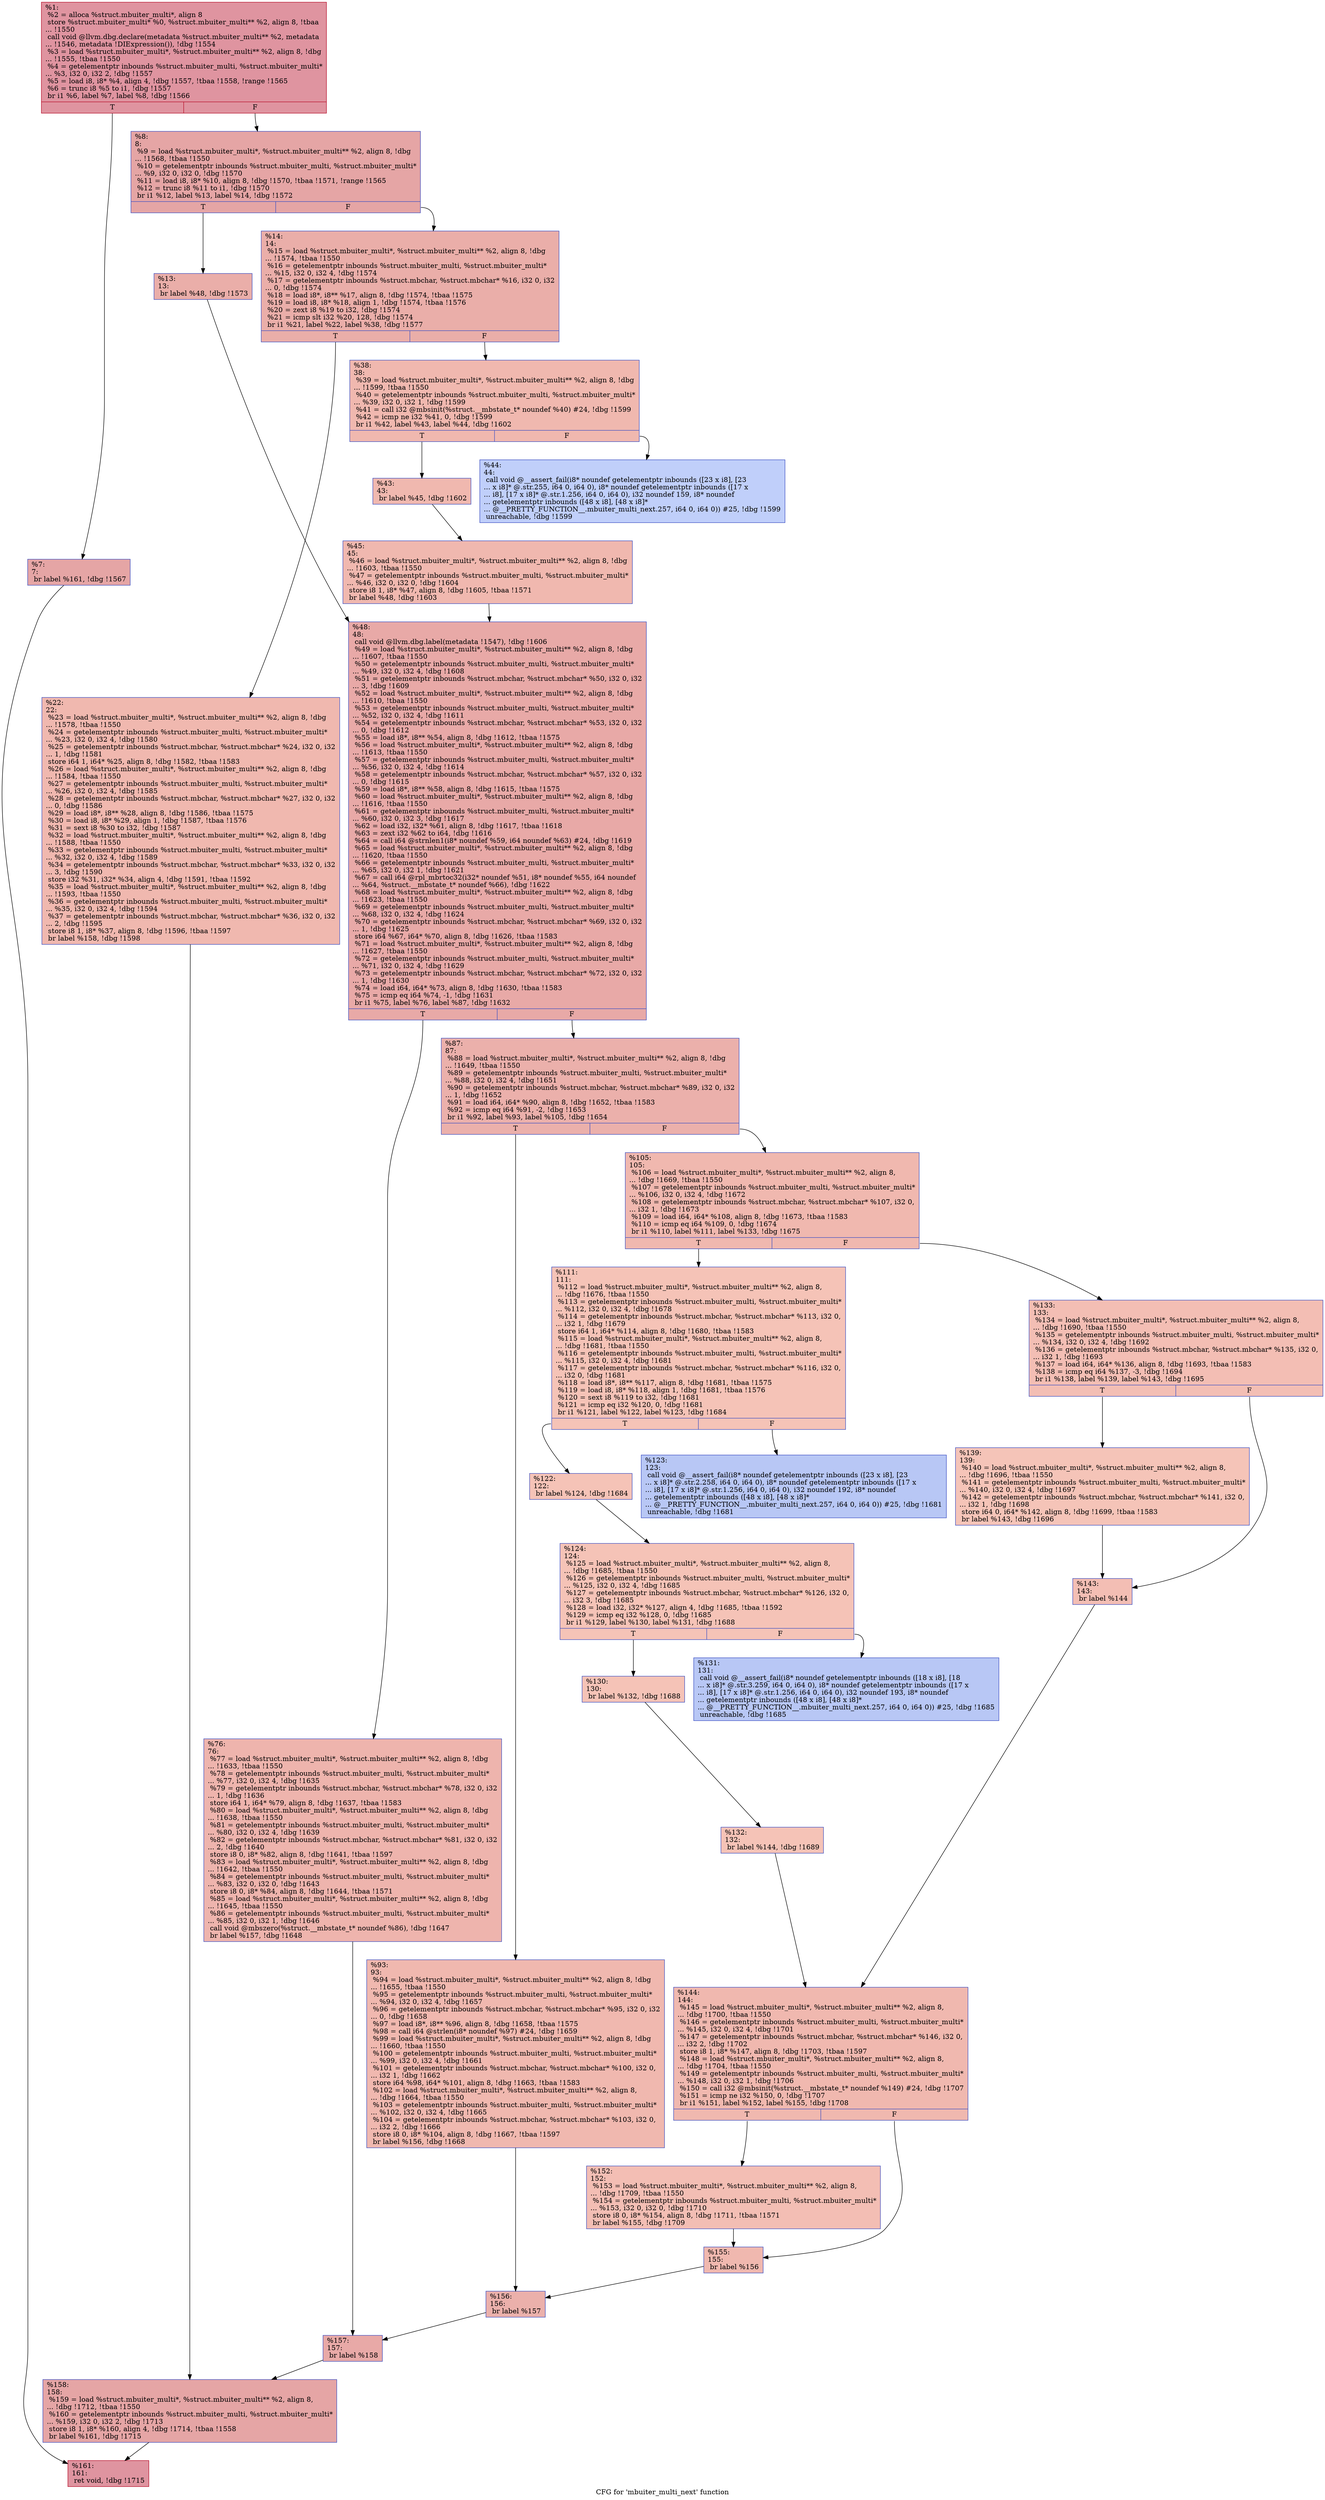 digraph "CFG for 'mbuiter_multi_next' function" {
	label="CFG for 'mbuiter_multi_next' function";

	Node0x26fd610 [shape=record,color="#b70d28ff", style=filled, fillcolor="#b70d2870",label="{%1:\l  %2 = alloca %struct.mbuiter_multi*, align 8\l  store %struct.mbuiter_multi* %0, %struct.mbuiter_multi** %2, align 8, !tbaa\l... !1550\l  call void @llvm.dbg.declare(metadata %struct.mbuiter_multi** %2, metadata\l... !1546, metadata !DIExpression()), !dbg !1554\l  %3 = load %struct.mbuiter_multi*, %struct.mbuiter_multi** %2, align 8, !dbg\l... !1555, !tbaa !1550\l  %4 = getelementptr inbounds %struct.mbuiter_multi, %struct.mbuiter_multi*\l... %3, i32 0, i32 2, !dbg !1557\l  %5 = load i8, i8* %4, align 4, !dbg !1557, !tbaa !1558, !range !1565\l  %6 = trunc i8 %5 to i1, !dbg !1557\l  br i1 %6, label %7, label %8, !dbg !1566\l|{<s0>T|<s1>F}}"];
	Node0x26fd610:s0 -> Node0x26fd770;
	Node0x26fd610:s1 -> Node0x26fd7c0;
	Node0x26fd770 [shape=record,color="#3d50c3ff", style=filled, fillcolor="#c5333470",label="{%7:\l7:                                                \l  br label %161, !dbg !1567\l}"];
	Node0x26fd770 -> Node0x26fe0d0;
	Node0x26fd7c0 [shape=record,color="#3d50c3ff", style=filled, fillcolor="#c5333470",label="{%8:\l8:                                                \l  %9 = load %struct.mbuiter_multi*, %struct.mbuiter_multi** %2, align 8, !dbg\l... !1568, !tbaa !1550\l  %10 = getelementptr inbounds %struct.mbuiter_multi, %struct.mbuiter_multi*\l... %9, i32 0, i32 0, !dbg !1570\l  %11 = load i8, i8* %10, align 8, !dbg !1570, !tbaa !1571, !range !1565\l  %12 = trunc i8 %11 to i1, !dbg !1570\l  br i1 %12, label %13, label %14, !dbg !1572\l|{<s0>T|<s1>F}}"];
	Node0x26fd7c0:s0 -> Node0x26fd810;
	Node0x26fd7c0:s1 -> Node0x26fd860;
	Node0x26fd810 [shape=record,color="#3d50c3ff", style=filled, fillcolor="#d0473d70",label="{%13:\l13:                                               \l  br label %48, !dbg !1573\l}"];
	Node0x26fd810 -> Node0x26fda40;
	Node0x26fd860 [shape=record,color="#3d50c3ff", style=filled, fillcolor="#d0473d70",label="{%14:\l14:                                               \l  %15 = load %struct.mbuiter_multi*, %struct.mbuiter_multi** %2, align 8, !dbg\l... !1574, !tbaa !1550\l  %16 = getelementptr inbounds %struct.mbuiter_multi, %struct.mbuiter_multi*\l... %15, i32 0, i32 4, !dbg !1574\l  %17 = getelementptr inbounds %struct.mbchar, %struct.mbchar* %16, i32 0, i32\l... 0, !dbg !1574\l  %18 = load i8*, i8** %17, align 8, !dbg !1574, !tbaa !1575\l  %19 = load i8, i8* %18, align 1, !dbg !1574, !tbaa !1576\l  %20 = zext i8 %19 to i32, !dbg !1574\l  %21 = icmp slt i32 %20, 128, !dbg !1574\l  br i1 %21, label %22, label %38, !dbg !1577\l|{<s0>T|<s1>F}}"];
	Node0x26fd860:s0 -> Node0x26fd8b0;
	Node0x26fd860:s1 -> Node0x26fd900;
	Node0x26fd8b0 [shape=record,color="#3d50c3ff", style=filled, fillcolor="#dc5d4a70",label="{%22:\l22:                                               \l  %23 = load %struct.mbuiter_multi*, %struct.mbuiter_multi** %2, align 8, !dbg\l... !1578, !tbaa !1550\l  %24 = getelementptr inbounds %struct.mbuiter_multi, %struct.mbuiter_multi*\l... %23, i32 0, i32 4, !dbg !1580\l  %25 = getelementptr inbounds %struct.mbchar, %struct.mbchar* %24, i32 0, i32\l... 1, !dbg !1581\l  store i64 1, i64* %25, align 8, !dbg !1582, !tbaa !1583\l  %26 = load %struct.mbuiter_multi*, %struct.mbuiter_multi** %2, align 8, !dbg\l... !1584, !tbaa !1550\l  %27 = getelementptr inbounds %struct.mbuiter_multi, %struct.mbuiter_multi*\l... %26, i32 0, i32 4, !dbg !1585\l  %28 = getelementptr inbounds %struct.mbchar, %struct.mbchar* %27, i32 0, i32\l... 0, !dbg !1586\l  %29 = load i8*, i8** %28, align 8, !dbg !1586, !tbaa !1575\l  %30 = load i8, i8* %29, align 1, !dbg !1587, !tbaa !1576\l  %31 = sext i8 %30 to i32, !dbg !1587\l  %32 = load %struct.mbuiter_multi*, %struct.mbuiter_multi** %2, align 8, !dbg\l... !1588, !tbaa !1550\l  %33 = getelementptr inbounds %struct.mbuiter_multi, %struct.mbuiter_multi*\l... %32, i32 0, i32 4, !dbg !1589\l  %34 = getelementptr inbounds %struct.mbchar, %struct.mbchar* %33, i32 0, i32\l... 3, !dbg !1590\l  store i32 %31, i32* %34, align 4, !dbg !1591, !tbaa !1592\l  %35 = load %struct.mbuiter_multi*, %struct.mbuiter_multi** %2, align 8, !dbg\l... !1593, !tbaa !1550\l  %36 = getelementptr inbounds %struct.mbuiter_multi, %struct.mbuiter_multi*\l... %35, i32 0, i32 4, !dbg !1594\l  %37 = getelementptr inbounds %struct.mbchar, %struct.mbchar* %36, i32 0, i32\l... 2, !dbg !1595\l  store i8 1, i8* %37, align 8, !dbg !1596, !tbaa !1597\l  br label %158, !dbg !1598\l}"];
	Node0x26fd8b0 -> Node0x26fe080;
	Node0x26fd900 [shape=record,color="#3d50c3ff", style=filled, fillcolor="#dc5d4a70",label="{%38:\l38:                                               \l  %39 = load %struct.mbuiter_multi*, %struct.mbuiter_multi** %2, align 8, !dbg\l... !1599, !tbaa !1550\l  %40 = getelementptr inbounds %struct.mbuiter_multi, %struct.mbuiter_multi*\l... %39, i32 0, i32 1, !dbg !1599\l  %41 = call i32 @mbsinit(%struct.__mbstate_t* noundef %40) #24, !dbg !1599\l  %42 = icmp ne i32 %41, 0, !dbg !1599\l  br i1 %42, label %43, label %44, !dbg !1602\l|{<s0>T|<s1>F}}"];
	Node0x26fd900:s0 -> Node0x26fd950;
	Node0x26fd900:s1 -> Node0x26fd9a0;
	Node0x26fd950 [shape=record,color="#3d50c3ff", style=filled, fillcolor="#dc5d4a70",label="{%43:\l43:                                               \l  br label %45, !dbg !1602\l}"];
	Node0x26fd950 -> Node0x26fd9f0;
	Node0x26fd9a0 [shape=record,color="#3d50c3ff", style=filled, fillcolor="#7093f370",label="{%44:\l44:                                               \l  call void @__assert_fail(i8* noundef getelementptr inbounds ([23 x i8], [23\l... x i8]* @.str.255, i64 0, i64 0), i8* noundef getelementptr inbounds ([17 x\l... i8], [17 x i8]* @.str.1.256, i64 0, i64 0), i32 noundef 159, i8* noundef\l... getelementptr inbounds ([48 x i8], [48 x i8]*\l... @__PRETTY_FUNCTION__.mbuiter_multi_next.257, i64 0, i64 0)) #25, !dbg !1599\l  unreachable, !dbg !1599\l}"];
	Node0x26fd9f0 [shape=record,color="#3d50c3ff", style=filled, fillcolor="#dc5d4a70",label="{%45:\l45:                                               \l  %46 = load %struct.mbuiter_multi*, %struct.mbuiter_multi** %2, align 8, !dbg\l... !1603, !tbaa !1550\l  %47 = getelementptr inbounds %struct.mbuiter_multi, %struct.mbuiter_multi*\l... %46, i32 0, i32 0, !dbg !1604\l  store i8 1, i8* %47, align 8, !dbg !1605, !tbaa !1571\l  br label %48, !dbg !1603\l}"];
	Node0x26fd9f0 -> Node0x26fda40;
	Node0x26fda40 [shape=record,color="#3d50c3ff", style=filled, fillcolor="#ca3b3770",label="{%48:\l48:                                               \l  call void @llvm.dbg.label(metadata !1547), !dbg !1606\l  %49 = load %struct.mbuiter_multi*, %struct.mbuiter_multi** %2, align 8, !dbg\l... !1607, !tbaa !1550\l  %50 = getelementptr inbounds %struct.mbuiter_multi, %struct.mbuiter_multi*\l... %49, i32 0, i32 4, !dbg !1608\l  %51 = getelementptr inbounds %struct.mbchar, %struct.mbchar* %50, i32 0, i32\l... 3, !dbg !1609\l  %52 = load %struct.mbuiter_multi*, %struct.mbuiter_multi** %2, align 8, !dbg\l... !1610, !tbaa !1550\l  %53 = getelementptr inbounds %struct.mbuiter_multi, %struct.mbuiter_multi*\l... %52, i32 0, i32 4, !dbg !1611\l  %54 = getelementptr inbounds %struct.mbchar, %struct.mbchar* %53, i32 0, i32\l... 0, !dbg !1612\l  %55 = load i8*, i8** %54, align 8, !dbg !1612, !tbaa !1575\l  %56 = load %struct.mbuiter_multi*, %struct.mbuiter_multi** %2, align 8, !dbg\l... !1613, !tbaa !1550\l  %57 = getelementptr inbounds %struct.mbuiter_multi, %struct.mbuiter_multi*\l... %56, i32 0, i32 4, !dbg !1614\l  %58 = getelementptr inbounds %struct.mbchar, %struct.mbchar* %57, i32 0, i32\l... 0, !dbg !1615\l  %59 = load i8*, i8** %58, align 8, !dbg !1615, !tbaa !1575\l  %60 = load %struct.mbuiter_multi*, %struct.mbuiter_multi** %2, align 8, !dbg\l... !1616, !tbaa !1550\l  %61 = getelementptr inbounds %struct.mbuiter_multi, %struct.mbuiter_multi*\l... %60, i32 0, i32 3, !dbg !1617\l  %62 = load i32, i32* %61, align 8, !dbg !1617, !tbaa !1618\l  %63 = zext i32 %62 to i64, !dbg !1616\l  %64 = call i64 @strnlen1(i8* noundef %59, i64 noundef %63) #24, !dbg !1619\l  %65 = load %struct.mbuiter_multi*, %struct.mbuiter_multi** %2, align 8, !dbg\l... !1620, !tbaa !1550\l  %66 = getelementptr inbounds %struct.mbuiter_multi, %struct.mbuiter_multi*\l... %65, i32 0, i32 1, !dbg !1621\l  %67 = call i64 @rpl_mbrtoc32(i32* noundef %51, i8* noundef %55, i64 noundef\l... %64, %struct.__mbstate_t* noundef %66), !dbg !1622\l  %68 = load %struct.mbuiter_multi*, %struct.mbuiter_multi** %2, align 8, !dbg\l... !1623, !tbaa !1550\l  %69 = getelementptr inbounds %struct.mbuiter_multi, %struct.mbuiter_multi*\l... %68, i32 0, i32 4, !dbg !1624\l  %70 = getelementptr inbounds %struct.mbchar, %struct.mbchar* %69, i32 0, i32\l... 1, !dbg !1625\l  store i64 %67, i64* %70, align 8, !dbg !1626, !tbaa !1583\l  %71 = load %struct.mbuiter_multi*, %struct.mbuiter_multi** %2, align 8, !dbg\l... !1627, !tbaa !1550\l  %72 = getelementptr inbounds %struct.mbuiter_multi, %struct.mbuiter_multi*\l... %71, i32 0, i32 4, !dbg !1629\l  %73 = getelementptr inbounds %struct.mbchar, %struct.mbchar* %72, i32 0, i32\l... 1, !dbg !1630\l  %74 = load i64, i64* %73, align 8, !dbg !1630, !tbaa !1583\l  %75 = icmp eq i64 %74, -1, !dbg !1631\l  br i1 %75, label %76, label %87, !dbg !1632\l|{<s0>T|<s1>F}}"];
	Node0x26fda40:s0 -> Node0x26fda90;
	Node0x26fda40:s1 -> Node0x26fdae0;
	Node0x26fda90 [shape=record,color="#3d50c3ff", style=filled, fillcolor="#d8564670",label="{%76:\l76:                                               \l  %77 = load %struct.mbuiter_multi*, %struct.mbuiter_multi** %2, align 8, !dbg\l... !1633, !tbaa !1550\l  %78 = getelementptr inbounds %struct.mbuiter_multi, %struct.mbuiter_multi*\l... %77, i32 0, i32 4, !dbg !1635\l  %79 = getelementptr inbounds %struct.mbchar, %struct.mbchar* %78, i32 0, i32\l... 1, !dbg !1636\l  store i64 1, i64* %79, align 8, !dbg !1637, !tbaa !1583\l  %80 = load %struct.mbuiter_multi*, %struct.mbuiter_multi** %2, align 8, !dbg\l... !1638, !tbaa !1550\l  %81 = getelementptr inbounds %struct.mbuiter_multi, %struct.mbuiter_multi*\l... %80, i32 0, i32 4, !dbg !1639\l  %82 = getelementptr inbounds %struct.mbchar, %struct.mbchar* %81, i32 0, i32\l... 2, !dbg !1640\l  store i8 0, i8* %82, align 8, !dbg !1641, !tbaa !1597\l  %83 = load %struct.mbuiter_multi*, %struct.mbuiter_multi** %2, align 8, !dbg\l... !1642, !tbaa !1550\l  %84 = getelementptr inbounds %struct.mbuiter_multi, %struct.mbuiter_multi*\l... %83, i32 0, i32 0, !dbg !1643\l  store i8 0, i8* %84, align 8, !dbg !1644, !tbaa !1571\l  %85 = load %struct.mbuiter_multi*, %struct.mbuiter_multi** %2, align 8, !dbg\l... !1645, !tbaa !1550\l  %86 = getelementptr inbounds %struct.mbuiter_multi, %struct.mbuiter_multi*\l... %85, i32 0, i32 1, !dbg !1646\l  call void @mbszero(%struct.__mbstate_t* noundef %86), !dbg !1647\l  br label %157, !dbg !1648\l}"];
	Node0x26fda90 -> Node0x26fe030;
	Node0x26fdae0 [shape=record,color="#3d50c3ff", style=filled, fillcolor="#d24b4070",label="{%87:\l87:                                               \l  %88 = load %struct.mbuiter_multi*, %struct.mbuiter_multi** %2, align 8, !dbg\l... !1649, !tbaa !1550\l  %89 = getelementptr inbounds %struct.mbuiter_multi, %struct.mbuiter_multi*\l... %88, i32 0, i32 4, !dbg !1651\l  %90 = getelementptr inbounds %struct.mbchar, %struct.mbchar* %89, i32 0, i32\l... 1, !dbg !1652\l  %91 = load i64, i64* %90, align 8, !dbg !1652, !tbaa !1583\l  %92 = icmp eq i64 %91, -2, !dbg !1653\l  br i1 %92, label %93, label %105, !dbg !1654\l|{<s0>T|<s1>F}}"];
	Node0x26fdae0:s0 -> Node0x26fdb30;
	Node0x26fdae0:s1 -> Node0x26fdb80;
	Node0x26fdb30 [shape=record,color="#3d50c3ff", style=filled, fillcolor="#dc5d4a70",label="{%93:\l93:                                               \l  %94 = load %struct.mbuiter_multi*, %struct.mbuiter_multi** %2, align 8, !dbg\l... !1655, !tbaa !1550\l  %95 = getelementptr inbounds %struct.mbuiter_multi, %struct.mbuiter_multi*\l... %94, i32 0, i32 4, !dbg !1657\l  %96 = getelementptr inbounds %struct.mbchar, %struct.mbchar* %95, i32 0, i32\l... 0, !dbg !1658\l  %97 = load i8*, i8** %96, align 8, !dbg !1658, !tbaa !1575\l  %98 = call i64 @strlen(i8* noundef %97) #24, !dbg !1659\l  %99 = load %struct.mbuiter_multi*, %struct.mbuiter_multi** %2, align 8, !dbg\l... !1660, !tbaa !1550\l  %100 = getelementptr inbounds %struct.mbuiter_multi, %struct.mbuiter_multi*\l... %99, i32 0, i32 4, !dbg !1661\l  %101 = getelementptr inbounds %struct.mbchar, %struct.mbchar* %100, i32 0,\l... i32 1, !dbg !1662\l  store i64 %98, i64* %101, align 8, !dbg !1663, !tbaa !1583\l  %102 = load %struct.mbuiter_multi*, %struct.mbuiter_multi** %2, align 8,\l... !dbg !1664, !tbaa !1550\l  %103 = getelementptr inbounds %struct.mbuiter_multi, %struct.mbuiter_multi*\l... %102, i32 0, i32 4, !dbg !1665\l  %104 = getelementptr inbounds %struct.mbchar, %struct.mbchar* %103, i32 0,\l... i32 2, !dbg !1666\l  store i8 0, i8* %104, align 8, !dbg !1667, !tbaa !1597\l  br label %156, !dbg !1668\l}"];
	Node0x26fdb30 -> Node0x26fdfe0;
	Node0x26fdb80 [shape=record,color="#3d50c3ff", style=filled, fillcolor="#dc5d4a70",label="{%105:\l105:                                              \l  %106 = load %struct.mbuiter_multi*, %struct.mbuiter_multi** %2, align 8,\l... !dbg !1669, !tbaa !1550\l  %107 = getelementptr inbounds %struct.mbuiter_multi, %struct.mbuiter_multi*\l... %106, i32 0, i32 4, !dbg !1672\l  %108 = getelementptr inbounds %struct.mbchar, %struct.mbchar* %107, i32 0,\l... i32 1, !dbg !1673\l  %109 = load i64, i64* %108, align 8, !dbg !1673, !tbaa !1583\l  %110 = icmp eq i64 %109, 0, !dbg !1674\l  br i1 %110, label %111, label %133, !dbg !1675\l|{<s0>T|<s1>F}}"];
	Node0x26fdb80:s0 -> Node0x26fdbd0;
	Node0x26fdb80:s1 -> Node0x26fde00;
	Node0x26fdbd0 [shape=record,color="#3d50c3ff", style=filled, fillcolor="#e8765c70",label="{%111:\l111:                                              \l  %112 = load %struct.mbuiter_multi*, %struct.mbuiter_multi** %2, align 8,\l... !dbg !1676, !tbaa !1550\l  %113 = getelementptr inbounds %struct.mbuiter_multi, %struct.mbuiter_multi*\l... %112, i32 0, i32 4, !dbg !1678\l  %114 = getelementptr inbounds %struct.mbchar, %struct.mbchar* %113, i32 0,\l... i32 1, !dbg !1679\l  store i64 1, i64* %114, align 8, !dbg !1680, !tbaa !1583\l  %115 = load %struct.mbuiter_multi*, %struct.mbuiter_multi** %2, align 8,\l... !dbg !1681, !tbaa !1550\l  %116 = getelementptr inbounds %struct.mbuiter_multi, %struct.mbuiter_multi*\l... %115, i32 0, i32 4, !dbg !1681\l  %117 = getelementptr inbounds %struct.mbchar, %struct.mbchar* %116, i32 0,\l... i32 0, !dbg !1681\l  %118 = load i8*, i8** %117, align 8, !dbg !1681, !tbaa !1575\l  %119 = load i8, i8* %118, align 1, !dbg !1681, !tbaa !1576\l  %120 = sext i8 %119 to i32, !dbg !1681\l  %121 = icmp eq i32 %120, 0, !dbg !1681\l  br i1 %121, label %122, label %123, !dbg !1684\l|{<s0>T|<s1>F}}"];
	Node0x26fdbd0:s0 -> Node0x26fdc20;
	Node0x26fdbd0:s1 -> Node0x26fdc70;
	Node0x26fdc20 [shape=record,color="#3d50c3ff", style=filled, fillcolor="#e8765c70",label="{%122:\l122:                                              \l  br label %124, !dbg !1684\l}"];
	Node0x26fdc20 -> Node0x26fdcc0;
	Node0x26fdc70 [shape=record,color="#3d50c3ff", style=filled, fillcolor="#5f7fe870",label="{%123:\l123:                                              \l  call void @__assert_fail(i8* noundef getelementptr inbounds ([23 x i8], [23\l... x i8]* @.str.2.258, i64 0, i64 0), i8* noundef getelementptr inbounds ([17 x\l... i8], [17 x i8]* @.str.1.256, i64 0, i64 0), i32 noundef 192, i8* noundef\l... getelementptr inbounds ([48 x i8], [48 x i8]*\l... @__PRETTY_FUNCTION__.mbuiter_multi_next.257, i64 0, i64 0)) #25, !dbg !1681\l  unreachable, !dbg !1681\l}"];
	Node0x26fdcc0 [shape=record,color="#3d50c3ff", style=filled, fillcolor="#e8765c70",label="{%124:\l124:                                              \l  %125 = load %struct.mbuiter_multi*, %struct.mbuiter_multi** %2, align 8,\l... !dbg !1685, !tbaa !1550\l  %126 = getelementptr inbounds %struct.mbuiter_multi, %struct.mbuiter_multi*\l... %125, i32 0, i32 4, !dbg !1685\l  %127 = getelementptr inbounds %struct.mbchar, %struct.mbchar* %126, i32 0,\l... i32 3, !dbg !1685\l  %128 = load i32, i32* %127, align 4, !dbg !1685, !tbaa !1592\l  %129 = icmp eq i32 %128, 0, !dbg !1685\l  br i1 %129, label %130, label %131, !dbg !1688\l|{<s0>T|<s1>F}}"];
	Node0x26fdcc0:s0 -> Node0x26fdd10;
	Node0x26fdcc0:s1 -> Node0x26fdd60;
	Node0x26fdd10 [shape=record,color="#3d50c3ff", style=filled, fillcolor="#e8765c70",label="{%130:\l130:                                              \l  br label %132, !dbg !1688\l}"];
	Node0x26fdd10 -> Node0x26fddb0;
	Node0x26fdd60 [shape=record,color="#3d50c3ff", style=filled, fillcolor="#5f7fe870",label="{%131:\l131:                                              \l  call void @__assert_fail(i8* noundef getelementptr inbounds ([18 x i8], [18\l... x i8]* @.str.3.259, i64 0, i64 0), i8* noundef getelementptr inbounds ([17 x\l... i8], [17 x i8]* @.str.1.256, i64 0, i64 0), i32 noundef 193, i8* noundef\l... getelementptr inbounds ([48 x i8], [48 x i8]*\l... @__PRETTY_FUNCTION__.mbuiter_multi_next.257, i64 0, i64 0)) #25, !dbg !1685\l  unreachable, !dbg !1685\l}"];
	Node0x26fddb0 [shape=record,color="#3d50c3ff", style=filled, fillcolor="#e8765c70",label="{%132:\l132:                                              \l  br label %144, !dbg !1689\l}"];
	Node0x26fddb0 -> Node0x26fdef0;
	Node0x26fde00 [shape=record,color="#3d50c3ff", style=filled, fillcolor="#e36c5570",label="{%133:\l133:                                              \l  %134 = load %struct.mbuiter_multi*, %struct.mbuiter_multi** %2, align 8,\l... !dbg !1690, !tbaa !1550\l  %135 = getelementptr inbounds %struct.mbuiter_multi, %struct.mbuiter_multi*\l... %134, i32 0, i32 4, !dbg !1692\l  %136 = getelementptr inbounds %struct.mbchar, %struct.mbchar* %135, i32 0,\l... i32 1, !dbg !1693\l  %137 = load i64, i64* %136, align 8, !dbg !1693, !tbaa !1583\l  %138 = icmp eq i64 %137, -3, !dbg !1694\l  br i1 %138, label %139, label %143, !dbg !1695\l|{<s0>T|<s1>F}}"];
	Node0x26fde00:s0 -> Node0x26fde50;
	Node0x26fde00:s1 -> Node0x26fdea0;
	Node0x26fde50 [shape=record,color="#3d50c3ff", style=filled, fillcolor="#e97a5f70",label="{%139:\l139:                                              \l  %140 = load %struct.mbuiter_multi*, %struct.mbuiter_multi** %2, align 8,\l... !dbg !1696, !tbaa !1550\l  %141 = getelementptr inbounds %struct.mbuiter_multi, %struct.mbuiter_multi*\l... %140, i32 0, i32 4, !dbg !1697\l  %142 = getelementptr inbounds %struct.mbchar, %struct.mbchar* %141, i32 0,\l... i32 1, !dbg !1698\l  store i64 0, i64* %142, align 8, !dbg !1699, !tbaa !1583\l  br label %143, !dbg !1696\l}"];
	Node0x26fde50 -> Node0x26fdea0;
	Node0x26fdea0 [shape=record,color="#3d50c3ff", style=filled, fillcolor="#e36c5570",label="{%143:\l143:                                              \l  br label %144\l}"];
	Node0x26fdea0 -> Node0x26fdef0;
	Node0x26fdef0 [shape=record,color="#3d50c3ff", style=filled, fillcolor="#dc5d4a70",label="{%144:\l144:                                              \l  %145 = load %struct.mbuiter_multi*, %struct.mbuiter_multi** %2, align 8,\l... !dbg !1700, !tbaa !1550\l  %146 = getelementptr inbounds %struct.mbuiter_multi, %struct.mbuiter_multi*\l... %145, i32 0, i32 4, !dbg !1701\l  %147 = getelementptr inbounds %struct.mbchar, %struct.mbchar* %146, i32 0,\l... i32 2, !dbg !1702\l  store i8 1, i8* %147, align 8, !dbg !1703, !tbaa !1597\l  %148 = load %struct.mbuiter_multi*, %struct.mbuiter_multi** %2, align 8,\l... !dbg !1704, !tbaa !1550\l  %149 = getelementptr inbounds %struct.mbuiter_multi, %struct.mbuiter_multi*\l... %148, i32 0, i32 1, !dbg !1706\l  %150 = call i32 @mbsinit(%struct.__mbstate_t* noundef %149) #24, !dbg !1707\l  %151 = icmp ne i32 %150, 0, !dbg !1707\l  br i1 %151, label %152, label %155, !dbg !1708\l|{<s0>T|<s1>F}}"];
	Node0x26fdef0:s0 -> Node0x26fdf40;
	Node0x26fdef0:s1 -> Node0x26fdf90;
	Node0x26fdf40 [shape=record,color="#3d50c3ff", style=filled, fillcolor="#e36c5570",label="{%152:\l152:                                              \l  %153 = load %struct.mbuiter_multi*, %struct.mbuiter_multi** %2, align 8,\l... !dbg !1709, !tbaa !1550\l  %154 = getelementptr inbounds %struct.mbuiter_multi, %struct.mbuiter_multi*\l... %153, i32 0, i32 0, !dbg !1710\l  store i8 0, i8* %154, align 8, !dbg !1711, !tbaa !1571\l  br label %155, !dbg !1709\l}"];
	Node0x26fdf40 -> Node0x26fdf90;
	Node0x26fdf90 [shape=record,color="#3d50c3ff", style=filled, fillcolor="#dc5d4a70",label="{%155:\l155:                                              \l  br label %156\l}"];
	Node0x26fdf90 -> Node0x26fdfe0;
	Node0x26fdfe0 [shape=record,color="#3d50c3ff", style=filled, fillcolor="#d24b4070",label="{%156:\l156:                                              \l  br label %157\l}"];
	Node0x26fdfe0 -> Node0x26fe030;
	Node0x26fe030 [shape=record,color="#3d50c3ff", style=filled, fillcolor="#ca3b3770",label="{%157:\l157:                                              \l  br label %158\l}"];
	Node0x26fe030 -> Node0x26fe080;
	Node0x26fe080 [shape=record,color="#3d50c3ff", style=filled, fillcolor="#c5333470",label="{%158:\l158:                                              \l  %159 = load %struct.mbuiter_multi*, %struct.mbuiter_multi** %2, align 8,\l... !dbg !1712, !tbaa !1550\l  %160 = getelementptr inbounds %struct.mbuiter_multi, %struct.mbuiter_multi*\l... %159, i32 0, i32 2, !dbg !1713\l  store i8 1, i8* %160, align 4, !dbg !1714, !tbaa !1558\l  br label %161, !dbg !1715\l}"];
	Node0x26fe080 -> Node0x26fe0d0;
	Node0x26fe0d0 [shape=record,color="#b70d28ff", style=filled, fillcolor="#b70d2870",label="{%161:\l161:                                              \l  ret void, !dbg !1715\l}"];
}
